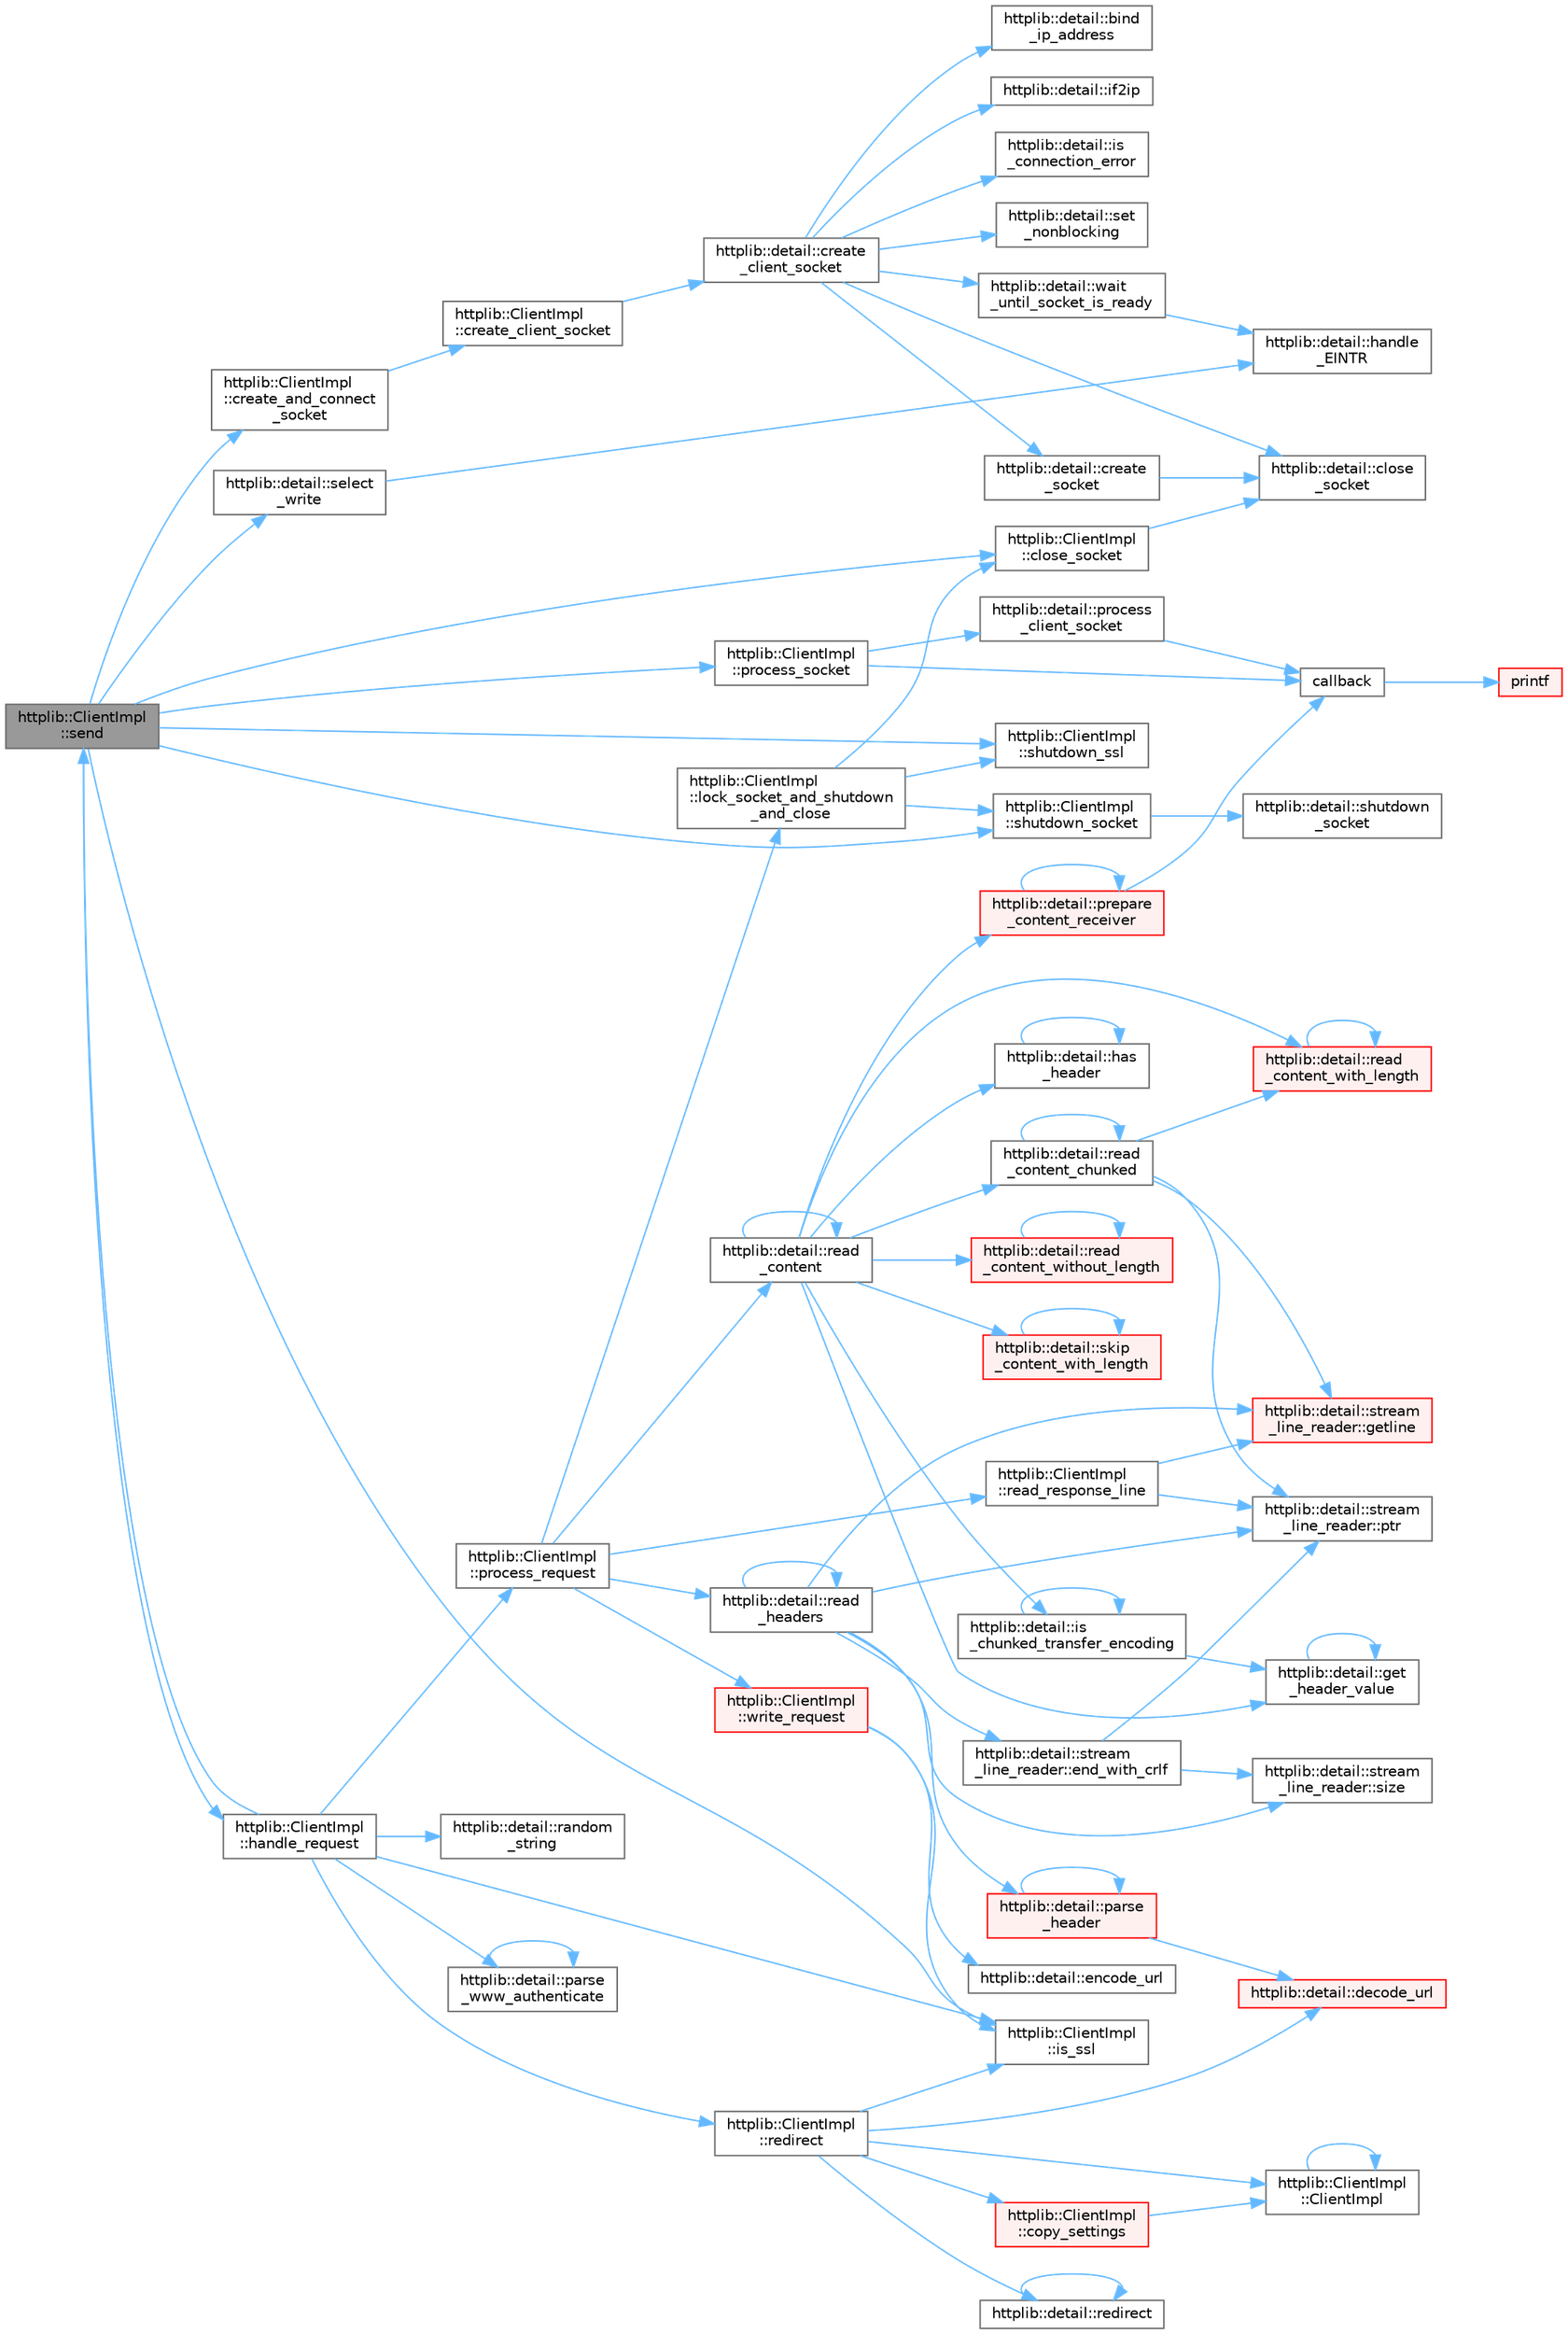 digraph "httplib::ClientImpl::send"
{
 // LATEX_PDF_SIZE
  bgcolor="transparent";
  edge [fontname=Helvetica,fontsize=10,labelfontname=Helvetica,labelfontsize=10];
  node [fontname=Helvetica,fontsize=10,shape=box,height=0.2,width=0.4];
  rankdir="LR";
  Node1 [id="Node000001",label="httplib::ClientImpl\l::send",height=0.2,width=0.4,color="gray40", fillcolor="grey60", style="filled", fontcolor="black",tooltip=" "];
  Node1 -> Node2 [id="edge86_Node000001_Node000002",color="steelblue1",style="solid",tooltip=" "];
  Node2 [id="Node000002",label="httplib::ClientImpl\l::close_socket",height=0.2,width=0.4,color="grey40", fillcolor="white", style="filled",URL="$classhttplib_1_1_client_impl.html#a30ceda93ba451534d2bcd06d1952881b",tooltip=" "];
  Node2 -> Node3 [id="edge87_Node000002_Node000003",color="steelblue1",style="solid",tooltip=" "];
  Node3 [id="Node000003",label="httplib::detail::close\l_socket",height=0.2,width=0.4,color="grey40", fillcolor="white", style="filled",URL="$namespacehttplib_1_1detail.html#ab97ddef67a99aee8ed2aec5e20d90286",tooltip=" "];
  Node1 -> Node4 [id="edge88_Node000001_Node000004",color="steelblue1",style="solid",tooltip=" "];
  Node4 [id="Node000004",label="httplib::ClientImpl\l::create_and_connect\l_socket",height=0.2,width=0.4,color="grey40", fillcolor="white", style="filled",URL="$classhttplib_1_1_client_impl.html#af913333c2fa8a53332f96574e113dc8f",tooltip=" "];
  Node4 -> Node5 [id="edge89_Node000004_Node000005",color="steelblue1",style="solid",tooltip=" "];
  Node5 [id="Node000005",label="httplib::ClientImpl\l::create_client_socket",height=0.2,width=0.4,color="grey40", fillcolor="white", style="filled",URL="$classhttplib_1_1_client_impl.html#a2235b51fb0ca763c902fe8b7a8669f67",tooltip=" "];
  Node5 -> Node6 [id="edge90_Node000005_Node000006",color="steelblue1",style="solid",tooltip=" "];
  Node6 [id="Node000006",label="httplib::detail::create\l_client_socket",height=0.2,width=0.4,color="grey40", fillcolor="white", style="filled",URL="$namespacehttplib_1_1detail.html#adacb4e63c2e958c5fc622ba57b698068",tooltip=" "];
  Node6 -> Node7 [id="edge91_Node000006_Node000007",color="steelblue1",style="solid",tooltip=" "];
  Node7 [id="Node000007",label="httplib::detail::bind\l_ip_address",height=0.2,width=0.4,color="grey40", fillcolor="white", style="filled",URL="$namespacehttplib_1_1detail.html#a3c99670815bc5f1516efedc4c3e21bfb",tooltip=" "];
  Node6 -> Node3 [id="edge92_Node000006_Node000003",color="steelblue1",style="solid",tooltip=" "];
  Node6 -> Node8 [id="edge93_Node000006_Node000008",color="steelblue1",style="solid",tooltip=" "];
  Node8 [id="Node000008",label="httplib::detail::create\l_socket",height=0.2,width=0.4,color="grey40", fillcolor="white", style="filled",URL="$namespacehttplib_1_1detail.html#ac7c905a22c30a6c44d15934fc2c50d62",tooltip=" "];
  Node8 -> Node3 [id="edge94_Node000008_Node000003",color="steelblue1",style="solid",tooltip=" "];
  Node6 -> Node9 [id="edge95_Node000006_Node000009",color="steelblue1",style="solid",tooltip=" "];
  Node9 [id="Node000009",label="httplib::detail::if2ip",height=0.2,width=0.4,color="grey40", fillcolor="white", style="filled",URL="$namespacehttplib_1_1detail.html#a65013cf519cc0998f60d7b23ee3dc136",tooltip=" "];
  Node6 -> Node10 [id="edge96_Node000006_Node000010",color="steelblue1",style="solid",tooltip=" "];
  Node10 [id="Node000010",label="httplib::detail::is\l_connection_error",height=0.2,width=0.4,color="grey40", fillcolor="white", style="filled",URL="$namespacehttplib_1_1detail.html#aefb0b64a836468f95269d11943464a29",tooltip=" "];
  Node6 -> Node11 [id="edge97_Node000006_Node000011",color="steelblue1",style="solid",tooltip=" "];
  Node11 [id="Node000011",label="httplib::detail::set\l_nonblocking",height=0.2,width=0.4,color="grey40", fillcolor="white", style="filled",URL="$namespacehttplib_1_1detail.html#a697035fa14dcfff9fb4705d6cffea733",tooltip=" "];
  Node6 -> Node12 [id="edge98_Node000006_Node000012",color="steelblue1",style="solid",tooltip=" "];
  Node12 [id="Node000012",label="httplib::detail::wait\l_until_socket_is_ready",height=0.2,width=0.4,color="grey40", fillcolor="white", style="filled",URL="$namespacehttplib_1_1detail.html#ac5362f1f9049aebd262a98e69fc66ac6",tooltip=" "];
  Node12 -> Node13 [id="edge99_Node000012_Node000013",color="steelblue1",style="solid",tooltip=" "];
  Node13 [id="Node000013",label="httplib::detail::handle\l_EINTR",height=0.2,width=0.4,color="grey40", fillcolor="white", style="filled",URL="$namespacehttplib_1_1detail.html#a8fbaa8fefb24f6dd249b62f832f64a84",tooltip=" "];
  Node1 -> Node14 [id="edge100_Node000001_Node000014",color="steelblue1",style="solid",tooltip=" "];
  Node14 [id="Node000014",label="httplib::ClientImpl\l::handle_request",height=0.2,width=0.4,color="grey40", fillcolor="white", style="filled",URL="$classhttplib_1_1_client_impl.html#a1edd51efebdbafa7a11e386d5e827f70",tooltip=" "];
  Node14 -> Node15 [id="edge101_Node000014_Node000015",color="steelblue1",style="solid",tooltip=" "];
  Node15 [id="Node000015",label="httplib::ClientImpl\l::is_ssl",height=0.2,width=0.4,color="grey40", fillcolor="white", style="filled",URL="$classhttplib_1_1_client_impl.html#a97baaca9b83724052db0897f306ca8a9",tooltip=" "];
  Node14 -> Node16 [id="edge102_Node000014_Node000016",color="steelblue1",style="solid",tooltip=" "];
  Node16 [id="Node000016",label="httplib::detail::parse\l_www_authenticate",height=0.2,width=0.4,color="grey40", fillcolor="white", style="filled",URL="$namespacehttplib_1_1detail.html#a1852c9e2cbefaa5869d2a1a7c95ddb82",tooltip=" "];
  Node16 -> Node16 [id="edge103_Node000016_Node000016",color="steelblue1",style="solid",tooltip=" "];
  Node14 -> Node17 [id="edge104_Node000014_Node000017",color="steelblue1",style="solid",tooltip=" "];
  Node17 [id="Node000017",label="httplib::ClientImpl\l::process_request",height=0.2,width=0.4,color="grey40", fillcolor="white", style="filled",URL="$classhttplib_1_1_client_impl.html#acedcd2c79aa5cdc50fe653ea8e9c3b06",tooltip=" "];
  Node17 -> Node18 [id="edge105_Node000017_Node000018",color="steelblue1",style="solid",tooltip=" "];
  Node18 [id="Node000018",label="httplib::ClientImpl\l::lock_socket_and_shutdown\l_and_close",height=0.2,width=0.4,color="grey40", fillcolor="white", style="filled",URL="$classhttplib_1_1_client_impl.html#ac0a3b3f119e1b68bb39eab5e7254d5f2",tooltip=" "];
  Node18 -> Node2 [id="edge106_Node000018_Node000002",color="steelblue1",style="solid",tooltip=" "];
  Node18 -> Node19 [id="edge107_Node000018_Node000019",color="steelblue1",style="solid",tooltip=" "];
  Node19 [id="Node000019",label="httplib::ClientImpl\l::shutdown_socket",height=0.2,width=0.4,color="grey40", fillcolor="white", style="filled",URL="$classhttplib_1_1_client_impl.html#a41674a67f42574238be63c78eca9e5e0",tooltip=" "];
  Node19 -> Node20 [id="edge108_Node000019_Node000020",color="steelblue1",style="solid",tooltip=" "];
  Node20 [id="Node000020",label="httplib::detail::shutdown\l_socket",height=0.2,width=0.4,color="grey40", fillcolor="white", style="filled",URL="$namespacehttplib_1_1detail.html#a6fe756f70ad6d331f8269d1504ecc296",tooltip=" "];
  Node18 -> Node21 [id="edge109_Node000018_Node000021",color="steelblue1",style="solid",tooltip=" "];
  Node21 [id="Node000021",label="httplib::ClientImpl\l::shutdown_ssl",height=0.2,width=0.4,color="grey40", fillcolor="white", style="filled",URL="$classhttplib_1_1_client_impl.html#a6a20a9e9d9336b81373b8f6c5dd9f827",tooltip=" "];
  Node17 -> Node22 [id="edge110_Node000017_Node000022",color="steelblue1",style="solid",tooltip=" "];
  Node22 [id="Node000022",label="httplib::detail::read\l_content",height=0.2,width=0.4,color="grey40", fillcolor="white", style="filled",URL="$namespacehttplib_1_1detail.html#a471b40288a374b94e0957ce380ba01dd",tooltip=" "];
  Node22 -> Node23 [id="edge111_Node000022_Node000023",color="steelblue1",style="solid",tooltip=" "];
  Node23 [id="Node000023",label="httplib::detail::get\l_header_value",height=0.2,width=0.4,color="grey40", fillcolor="white", style="filled",URL="$namespacehttplib_1_1detail.html#aef894f1e166e16c38e91b750b805b619",tooltip=" "];
  Node23 -> Node23 [id="edge112_Node000023_Node000023",color="steelblue1",style="solid",tooltip=" "];
  Node22 -> Node24 [id="edge113_Node000022_Node000024",color="steelblue1",style="solid",tooltip=" "];
  Node24 [id="Node000024",label="httplib::detail::has\l_header",height=0.2,width=0.4,color="grey40", fillcolor="white", style="filled",URL="$namespacehttplib_1_1detail.html#a290756a21ec7646b70a02103cd61d061",tooltip=" "];
  Node24 -> Node24 [id="edge114_Node000024_Node000024",color="steelblue1",style="solid",tooltip=" "];
  Node22 -> Node25 [id="edge115_Node000022_Node000025",color="steelblue1",style="solid",tooltip=" "];
  Node25 [id="Node000025",label="httplib::detail::is\l_chunked_transfer_encoding",height=0.2,width=0.4,color="grey40", fillcolor="white", style="filled",URL="$namespacehttplib_1_1detail.html#abd6e246430f90f7881c9475acb026d00",tooltip=" "];
  Node25 -> Node23 [id="edge116_Node000025_Node000023",color="steelblue1",style="solid",tooltip=" "];
  Node25 -> Node25 [id="edge117_Node000025_Node000025",color="steelblue1",style="solid",tooltip=" "];
  Node22 -> Node26 [id="edge118_Node000022_Node000026",color="steelblue1",style="solid",tooltip=" "];
  Node26 [id="Node000026",label="httplib::detail::prepare\l_content_receiver",height=0.2,width=0.4,color="red", fillcolor="#FFF0F0", style="filled",URL="$namespacehttplib_1_1detail.html#adde3b6920db2d9d0065c119a8b255b7c",tooltip=" "];
  Node26 -> Node27 [id="edge119_Node000026_Node000027",color="steelblue1",style="solid",tooltip=" "];
  Node27 [id="Node000027",label="callback",height=0.2,width=0.4,color="grey40", fillcolor="white", style="filled",URL="$external_2spine-runtimes_2spine-sfml_2c_2example_2main_8cpp.html#a2f27b7fc84a39cace84d90f62a8d4c8e",tooltip=" "];
  Node27 -> Node28 [id="edge120_Node000027_Node000028",color="steelblue1",style="solid",tooltip=" "];
  Node28 [id="Node000028",label="printf",height=0.2,width=0.4,color="red", fillcolor="#FFF0F0", style="filled",URL="$printf_8h.html#aee3ed3a831f25f07e7be3919fff2203a",tooltip=" "];
  Node26 -> Node26 [id="edge121_Node000026_Node000026",color="steelblue1",style="solid",tooltip=" "];
  Node22 -> Node22 [id="edge122_Node000022_Node000022",color="steelblue1",style="solid",tooltip=" "];
  Node22 -> Node62 [id="edge123_Node000022_Node000062",color="steelblue1",style="solid",tooltip=" "];
  Node62 [id="Node000062",label="httplib::detail::read\l_content_chunked",height=0.2,width=0.4,color="grey40", fillcolor="white", style="filled",URL="$namespacehttplib_1_1detail.html#a8ed40b1d1ea6e016a0a95fe5e676262b",tooltip=" "];
  Node62 -> Node63 [id="edge124_Node000062_Node000063",color="steelblue1",style="solid",tooltip=" "];
  Node63 [id="Node000063",label="httplib::detail::stream\l_line_reader::getline",height=0.2,width=0.4,color="red", fillcolor="#FFF0F0", style="filled",URL="$classhttplib_1_1detail_1_1stream__line__reader.html#a39b395742e14cc015a448f6ea4143d44",tooltip=" "];
  Node62 -> Node65 [id="edge125_Node000062_Node000065",color="steelblue1",style="solid",tooltip=" "];
  Node65 [id="Node000065",label="httplib::detail::stream\l_line_reader::ptr",height=0.2,width=0.4,color="grey40", fillcolor="white", style="filled",URL="$classhttplib_1_1detail_1_1stream__line__reader.html#ac1ea873b6559ff411cb777d2bbdba4cc",tooltip=" "];
  Node62 -> Node62 [id="edge126_Node000062_Node000062",color="steelblue1",style="solid",tooltip=" "];
  Node62 -> Node66 [id="edge127_Node000062_Node000066",color="steelblue1",style="solid",tooltip=" "];
  Node66 [id="Node000066",label="httplib::detail::read\l_content_with_length",height=0.2,width=0.4,color="red", fillcolor="#FFF0F0", style="filled",URL="$namespacehttplib_1_1detail.html#abe909e9a9ee7454dbc9bd814f390bdf0",tooltip=" "];
  Node66 -> Node66 [id="edge128_Node000066_Node000066",color="steelblue1",style="solid",tooltip=" "];
  Node22 -> Node66 [id="edge129_Node000022_Node000066",color="steelblue1",style="solid",tooltip=" "];
  Node22 -> Node69 [id="edge130_Node000022_Node000069",color="steelblue1",style="solid",tooltip=" "];
  Node69 [id="Node000069",label="httplib::detail::read\l_content_without_length",height=0.2,width=0.4,color="red", fillcolor="#FFF0F0", style="filled",URL="$namespacehttplib_1_1detail.html#af7dd1efc28cb1936e56c5225b6a183d4",tooltip=" "];
  Node69 -> Node69 [id="edge131_Node000069_Node000069",color="steelblue1",style="solid",tooltip=" "];
  Node22 -> Node70 [id="edge132_Node000022_Node000070",color="steelblue1",style="solid",tooltip=" "];
  Node70 [id="Node000070",label="httplib::detail::skip\l_content_with_length",height=0.2,width=0.4,color="red", fillcolor="#FFF0F0", style="filled",URL="$namespacehttplib_1_1detail.html#a1a2e37dcda3bd290ec3fe49c6d7b6e95",tooltip=" "];
  Node70 -> Node70 [id="edge133_Node000070_Node000070",color="steelblue1",style="solid",tooltip=" "];
  Node17 -> Node71 [id="edge134_Node000017_Node000071",color="steelblue1",style="solid",tooltip=" "];
  Node71 [id="Node000071",label="httplib::detail::read\l_headers",height=0.2,width=0.4,color="grey40", fillcolor="white", style="filled",URL="$namespacehttplib_1_1detail.html#aeb8db950848e27227eb130f609b293cf",tooltip=" "];
  Node71 -> Node72 [id="edge135_Node000071_Node000072",color="steelblue1",style="solid",tooltip=" "];
  Node72 [id="Node000072",label="httplib::detail::stream\l_line_reader::end_with_crlf",height=0.2,width=0.4,color="grey40", fillcolor="white", style="filled",URL="$classhttplib_1_1detail_1_1stream__line__reader.html#aa0776295bbb7bd734a00dd6ffc281c31",tooltip=" "];
  Node72 -> Node65 [id="edge136_Node000072_Node000065",color="steelblue1",style="solid",tooltip=" "];
  Node72 -> Node73 [id="edge137_Node000072_Node000073",color="steelblue1",style="solid",tooltip=" "];
  Node73 [id="Node000073",label="httplib::detail::stream\l_line_reader::size",height=0.2,width=0.4,color="grey40", fillcolor="white", style="filled",URL="$classhttplib_1_1detail_1_1stream__line__reader.html#abf2e2d85e7411c8af6e84109029b4d6e",tooltip=" "];
  Node71 -> Node63 [id="edge138_Node000071_Node000063",color="steelblue1",style="solid",tooltip=" "];
  Node71 -> Node74 [id="edge139_Node000071_Node000074",color="steelblue1",style="solid",tooltip=" "];
  Node74 [id="Node000074",label="httplib::detail::parse\l_header",height=0.2,width=0.4,color="red", fillcolor="#FFF0F0", style="filled",URL="$namespacehttplib_1_1detail.html#a9f88ca460e7fee64d3598e4d79349f9a",tooltip=" "];
  Node74 -> Node75 [id="edge140_Node000074_Node000075",color="steelblue1",style="solid",tooltip=" "];
  Node75 [id="Node000075",label="httplib::detail::decode_url",height=0.2,width=0.4,color="red", fillcolor="#FFF0F0", style="filled",URL="$namespacehttplib_1_1detail.html#ad9a33d8ea46a298f605165c2d7a11626",tooltip=" "];
  Node74 -> Node74 [id="edge141_Node000074_Node000074",color="steelblue1",style="solid",tooltip=" "];
  Node71 -> Node65 [id="edge142_Node000071_Node000065",color="steelblue1",style="solid",tooltip=" "];
  Node71 -> Node71 [id="edge143_Node000071_Node000071",color="steelblue1",style="solid",tooltip=" "];
  Node71 -> Node73 [id="edge144_Node000071_Node000073",color="steelblue1",style="solid",tooltip=" "];
  Node17 -> Node80 [id="edge145_Node000017_Node000080",color="steelblue1",style="solid",tooltip=" "];
  Node80 [id="Node000080",label="httplib::ClientImpl\l::read_response_line",height=0.2,width=0.4,color="grey40", fillcolor="white", style="filled",URL="$classhttplib_1_1_client_impl.html#a2ecd921e5844bbd4096ac21fefacf841",tooltip=" "];
  Node80 -> Node63 [id="edge146_Node000080_Node000063",color="steelblue1",style="solid",tooltip=" "];
  Node80 -> Node65 [id="edge147_Node000080_Node000065",color="steelblue1",style="solid",tooltip=" "];
  Node17 -> Node81 [id="edge148_Node000017_Node000081",color="steelblue1",style="solid",tooltip=" "];
  Node81 [id="Node000081",label="httplib::ClientImpl\l::write_request",height=0.2,width=0.4,color="red", fillcolor="#FFF0F0", style="filled",URL="$classhttplib_1_1_client_impl.html#ac3b6fd120d9de7f6edb70eb0ac416b33",tooltip=" "];
  Node81 -> Node82 [id="edge149_Node000081_Node000082",color="steelblue1",style="solid",tooltip=" "];
  Node82 [id="Node000082",label="httplib::detail::encode_url",height=0.2,width=0.4,color="grey40", fillcolor="white", style="filled",URL="$namespacehttplib_1_1detail.html#af303bae3a748ade0f39ac8098fa50733",tooltip=" "];
  Node81 -> Node15 [id="edge150_Node000081_Node000015",color="steelblue1",style="solid",tooltip=" "];
  Node14 -> Node151 [id="edge151_Node000014_Node000151",color="steelblue1",style="solid",tooltip=" "];
  Node151 [id="Node000151",label="httplib::detail::random\l_string",height=0.2,width=0.4,color="grey40", fillcolor="white", style="filled",URL="$namespacehttplib_1_1detail.html#aa473f5aff2d646f2801456f003183b1b",tooltip=" "];
  Node14 -> Node152 [id="edge152_Node000014_Node000152",color="steelblue1",style="solid",tooltip=" "];
  Node152 [id="Node000152",label="httplib::ClientImpl\l::redirect",height=0.2,width=0.4,color="grey40", fillcolor="white", style="filled",URL="$classhttplib_1_1_client_impl.html#a76d2410e6b8fdc63802fbcba5781a3c5",tooltip=" "];
  Node152 -> Node153 [id="edge153_Node000152_Node000153",color="steelblue1",style="solid",tooltip=" "];
  Node153 [id="Node000153",label="httplib::ClientImpl\l::ClientImpl",height=0.2,width=0.4,color="grey40", fillcolor="white", style="filled",URL="$classhttplib_1_1_client_impl.html#a75afa27616d9da2be3c419cf72d46705",tooltip=" "];
  Node153 -> Node153 [id="edge154_Node000153_Node000153",color="steelblue1",style="solid",tooltip=" "];
  Node152 -> Node154 [id="edge155_Node000152_Node000154",color="steelblue1",style="solid",tooltip=" "];
  Node154 [id="Node000154",label="httplib::ClientImpl\l::copy_settings",height=0.2,width=0.4,color="red", fillcolor="#FFF0F0", style="filled",URL="$classhttplib_1_1_client_impl.html#acb828963469210a9a533cb5f22ca6a4e",tooltip=" "];
  Node154 -> Node153 [id="edge156_Node000154_Node000153",color="steelblue1",style="solid",tooltip=" "];
  Node152 -> Node75 [id="edge157_Node000152_Node000075",color="steelblue1",style="solid",tooltip=" "];
  Node152 -> Node15 [id="edge158_Node000152_Node000015",color="steelblue1",style="solid",tooltip=" "];
  Node152 -> Node159 [id="edge159_Node000152_Node000159",color="steelblue1",style="solid",tooltip=" "];
  Node159 [id="Node000159",label="httplib::detail::redirect",height=0.2,width=0.4,color="grey40", fillcolor="white", style="filled",URL="$namespacehttplib_1_1detail.html#a07cde9394d2a83775adcfdb1f05d3599",tooltip=" "];
  Node159 -> Node159 [id="edge160_Node000159_Node000159",color="steelblue1",style="solid",tooltip=" "];
  Node14 -> Node1 [id="edge161_Node000014_Node000001",color="steelblue1",style="solid",tooltip=" "];
  Node1 -> Node15 [id="edge162_Node000001_Node000015",color="steelblue1",style="solid",tooltip=" "];
  Node1 -> Node160 [id="edge163_Node000001_Node000160",color="steelblue1",style="solid",tooltip=" "];
  Node160 [id="Node000160",label="httplib::ClientImpl\l::process_socket",height=0.2,width=0.4,color="grey40", fillcolor="white", style="filled",URL="$classhttplib_1_1_client_impl.html#aaba7f80149281b266cec006e79f8e78a",tooltip=" "];
  Node160 -> Node27 [id="edge164_Node000160_Node000027",color="steelblue1",style="solid",tooltip=" "];
  Node160 -> Node161 [id="edge165_Node000160_Node000161",color="steelblue1",style="solid",tooltip=" "];
  Node161 [id="Node000161",label="httplib::detail::process\l_client_socket",height=0.2,width=0.4,color="grey40", fillcolor="white", style="filled",URL="$namespacehttplib_1_1detail.html#a062e27d668e8472bae75759bbcfb715e",tooltip=" "];
  Node161 -> Node27 [id="edge166_Node000161_Node000027",color="steelblue1",style="solid",tooltip=" "];
  Node1 -> Node162 [id="edge167_Node000001_Node000162",color="steelblue1",style="solid",tooltip=" "];
  Node162 [id="Node000162",label="httplib::detail::select\l_write",height=0.2,width=0.4,color="grey40", fillcolor="white", style="filled",URL="$namespacehttplib_1_1detail.html#a904dd937c3c0a43da925cab16b8b896b",tooltip=" "];
  Node162 -> Node13 [id="edge168_Node000162_Node000013",color="steelblue1",style="solid",tooltip=" "];
  Node1 -> Node19 [id="edge169_Node000001_Node000019",color="steelblue1",style="solid",tooltip=" "];
  Node1 -> Node21 [id="edge170_Node000001_Node000021",color="steelblue1",style="solid",tooltip=" "];
}
